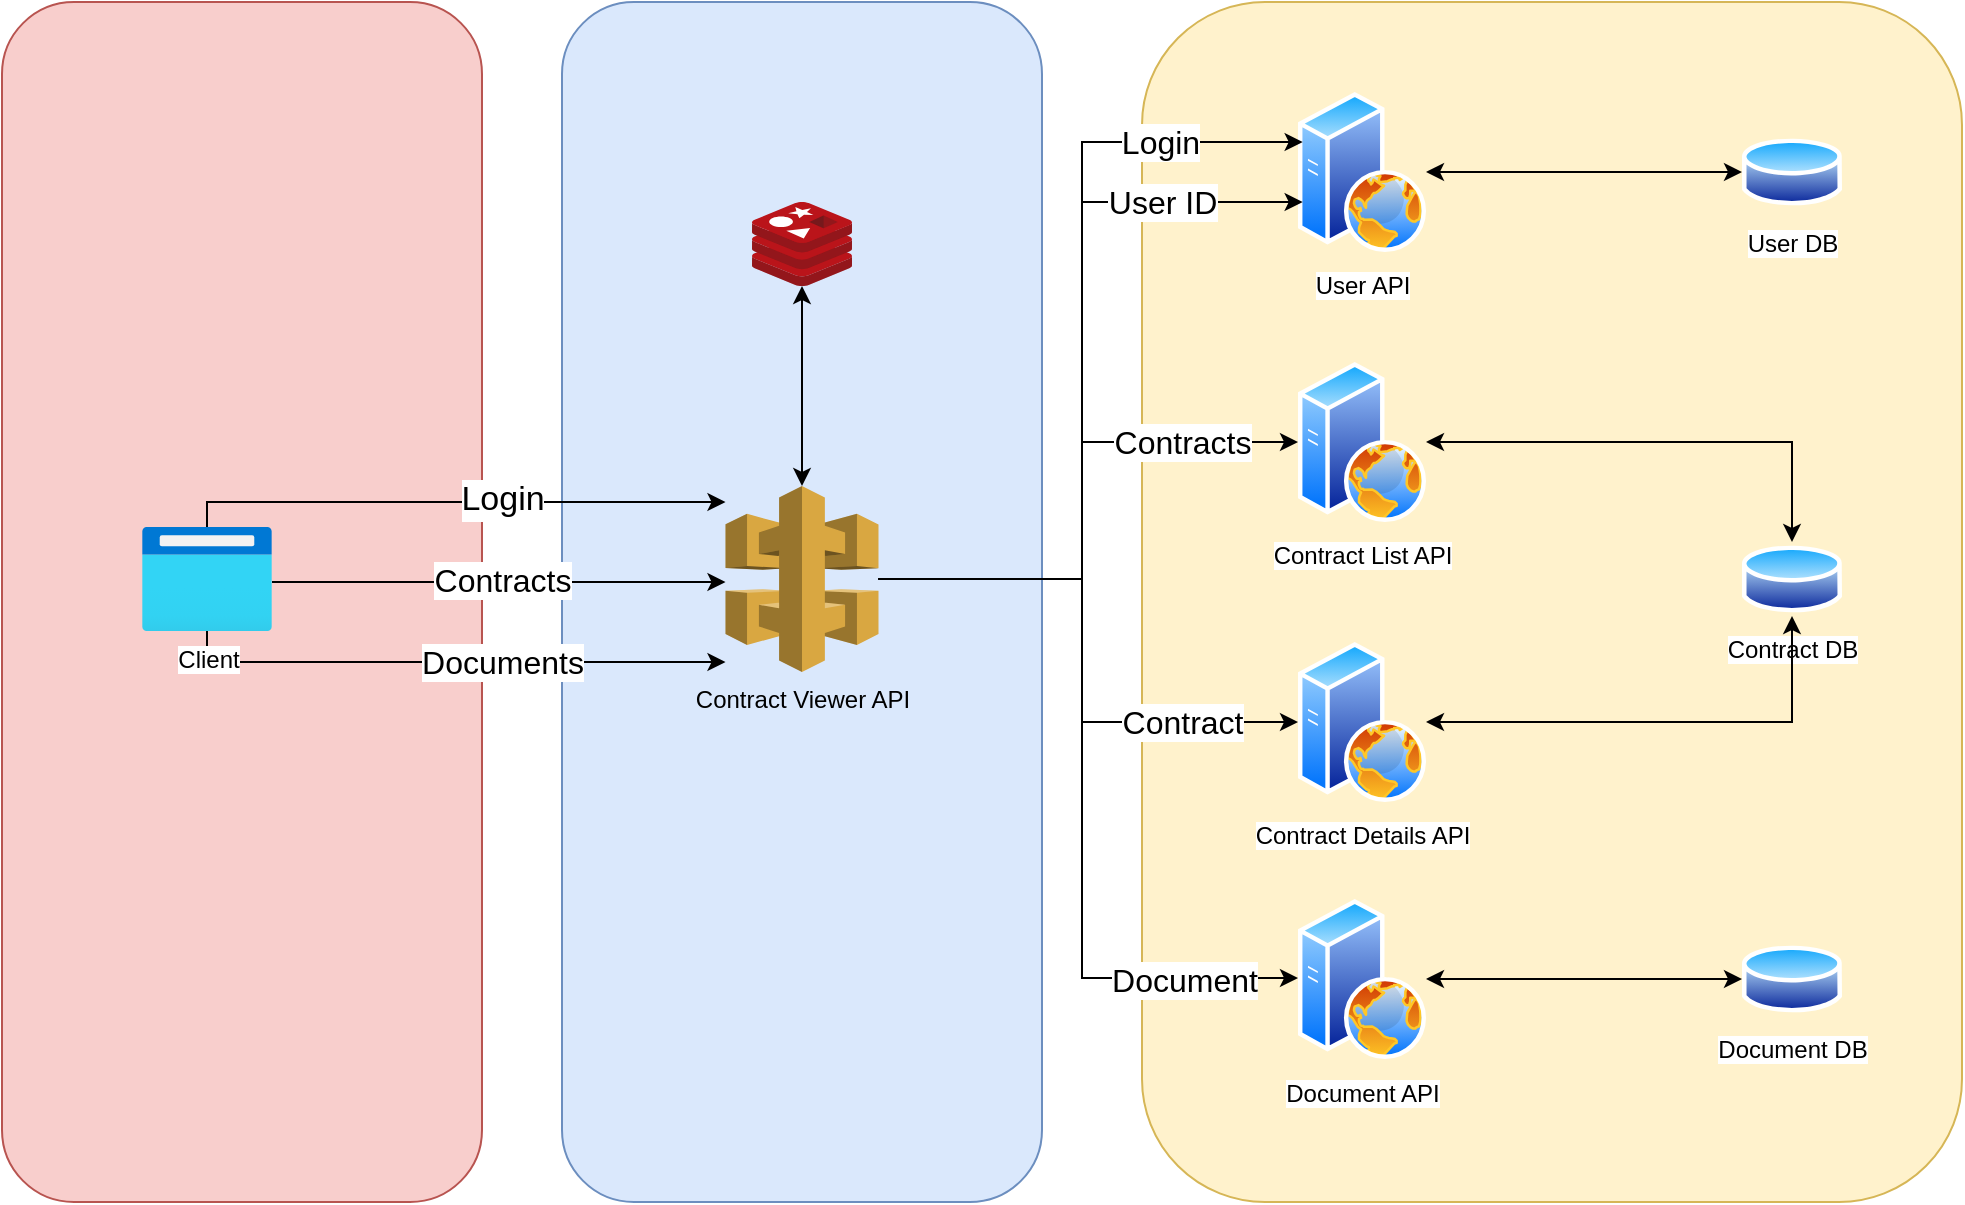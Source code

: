 <mxfile version="26.0.16">
  <diagram name="Page-1" id="gLj3V5wU64BBhGa2zPqV">
    <mxGraphModel dx="1195" dy="697" grid="1" gridSize="10" guides="1" tooltips="1" connect="1" arrows="1" fold="1" page="1" pageScale="1" pageWidth="1169" pageHeight="1654" math="0" shadow="0">
      <root>
        <mxCell id="0" />
        <mxCell id="1" parent="0" />
        <mxCell id="28-LAATM8kHw7nCOFZkA-17" value="" style="rounded=1;whiteSpace=wrap;html=1;fillColor=#fff2cc;strokeColor=#d6b656;" vertex="1" parent="1">
          <mxGeometry x="590" y="160" width="410" height="600" as="geometry" />
        </mxCell>
        <mxCell id="28-LAATM8kHw7nCOFZkA-2" value="Document DB" style="image;aspect=fixed;perimeter=ellipsePerimeter;html=1;align=center;shadow=0;dashed=0;spacingTop=3;image=img/lib/active_directory/database.svg;" vertex="1" parent="1">
          <mxGeometry x="890" y="630" width="50" height="37" as="geometry" />
        </mxCell>
        <mxCell id="28-LAATM8kHw7nCOFZkA-3" value="Contract DB" style="image;aspect=fixed;perimeter=ellipsePerimeter;html=1;align=center;shadow=0;dashed=0;spacingTop=3;image=img/lib/active_directory/database.svg;" vertex="1" parent="1">
          <mxGeometry x="890" y="430" width="50" height="37" as="geometry" />
        </mxCell>
        <mxCell id="28-LAATM8kHw7nCOFZkA-4" value="User DB" style="image;aspect=fixed;perimeter=ellipsePerimeter;html=1;align=center;shadow=0;dashed=0;spacingTop=3;image=img/lib/active_directory/database.svg;" vertex="1" parent="1">
          <mxGeometry x="890" y="226.5" width="50" height="37" as="geometry" />
        </mxCell>
        <mxCell id="28-LAATM8kHw7nCOFZkA-5" style="edgeStyle=orthogonalEdgeStyle;rounded=0;orthogonalLoop=1;jettySize=auto;html=1;exitX=0.5;exitY=1;exitDx=0;exitDy=0;" edge="1" parent="1" source="28-LAATM8kHw7nCOFZkA-3" target="28-LAATM8kHw7nCOFZkA-3">
          <mxGeometry relative="1" as="geometry" />
        </mxCell>
        <mxCell id="28-LAATM8kHw7nCOFZkA-50" style="edgeStyle=orthogonalEdgeStyle;rounded=0;orthogonalLoop=1;jettySize=auto;html=1;startArrow=classic;startFill=1;" edge="1" parent="1" source="28-LAATM8kHw7nCOFZkA-7" target="28-LAATM8kHw7nCOFZkA-4">
          <mxGeometry relative="1" as="geometry" />
        </mxCell>
        <mxCell id="28-LAATM8kHw7nCOFZkA-7" value="User API" style="image;aspect=fixed;perimeter=ellipsePerimeter;html=1;align=center;shadow=0;dashed=0;spacingTop=3;image=img/lib/active_directory/web_server.svg;" vertex="1" parent="1">
          <mxGeometry x="668" y="205" width="64" height="80" as="geometry" />
        </mxCell>
        <mxCell id="28-LAATM8kHw7nCOFZkA-46" style="edgeStyle=orthogonalEdgeStyle;rounded=0;orthogonalLoop=1;jettySize=auto;html=1;startArrow=classic;startFill=1;" edge="1" parent="1" source="28-LAATM8kHw7nCOFZkA-12" target="28-LAATM8kHw7nCOFZkA-3">
          <mxGeometry relative="1" as="geometry" />
        </mxCell>
        <mxCell id="28-LAATM8kHw7nCOFZkA-12" value="Contract List API" style="image;aspect=fixed;perimeter=ellipsePerimeter;html=1;align=center;shadow=0;dashed=0;spacingTop=3;image=img/lib/active_directory/web_server.svg;" vertex="1" parent="1">
          <mxGeometry x="668" y="340" width="64" height="80" as="geometry" />
        </mxCell>
        <mxCell id="28-LAATM8kHw7nCOFZkA-47" style="edgeStyle=orthogonalEdgeStyle;rounded=0;orthogonalLoop=1;jettySize=auto;html=1;startArrow=classic;startFill=1;" edge="1" parent="1" source="28-LAATM8kHw7nCOFZkA-13" target="28-LAATM8kHw7nCOFZkA-3">
          <mxGeometry relative="1" as="geometry" />
        </mxCell>
        <mxCell id="28-LAATM8kHw7nCOFZkA-13" value="Contract Details API" style="image;aspect=fixed;perimeter=ellipsePerimeter;html=1;align=center;shadow=0;dashed=0;spacingTop=3;image=img/lib/active_directory/web_server.svg;" vertex="1" parent="1">
          <mxGeometry x="668" y="480" width="64" height="80" as="geometry" />
        </mxCell>
        <mxCell id="28-LAATM8kHw7nCOFZkA-51" style="edgeStyle=orthogonalEdgeStyle;rounded=0;orthogonalLoop=1;jettySize=auto;html=1;startArrow=classic;startFill=1;" edge="1" parent="1" source="28-LAATM8kHw7nCOFZkA-14" target="28-LAATM8kHw7nCOFZkA-2">
          <mxGeometry relative="1" as="geometry" />
        </mxCell>
        <mxCell id="28-LAATM8kHw7nCOFZkA-14" value="Document API" style="image;aspect=fixed;perimeter=ellipsePerimeter;html=1;align=center;shadow=0;dashed=0;spacingTop=3;image=img/lib/active_directory/web_server.svg;" vertex="1" parent="1">
          <mxGeometry x="668" y="608.5" width="64" height="80" as="geometry" />
        </mxCell>
        <mxCell id="28-LAATM8kHw7nCOFZkA-18" value="" style="rounded=1;whiteSpace=wrap;html=1;fillColor=#dae8fc;strokeColor=#6c8ebf;" vertex="1" parent="1">
          <mxGeometry x="300" y="160" width="240" height="600" as="geometry" />
        </mxCell>
        <mxCell id="28-LAATM8kHw7nCOFZkA-31" style="edgeStyle=orthogonalEdgeStyle;rounded=0;orthogonalLoop=1;jettySize=auto;html=1;" edge="1" parent="1" source="28-LAATM8kHw7nCOFZkA-20" target="28-LAATM8kHw7nCOFZkA-7">
          <mxGeometry relative="1" as="geometry">
            <Array as="points">
              <mxPoint x="560" y="449" />
              <mxPoint x="560" y="230" />
            </Array>
          </mxGeometry>
        </mxCell>
        <mxCell id="28-LAATM8kHw7nCOFZkA-32" value="&lt;font style=&quot;font-size: 16px;&quot;&gt;Login&lt;/font&gt;" style="edgeLabel;html=1;align=center;verticalAlign=middle;resizable=0;points=[];" vertex="1" connectable="0" parent="28-LAATM8kHw7nCOFZkA-31">
          <mxGeometry x="0.594" relative="1" as="geometry">
            <mxPoint x="16" as="offset" />
          </mxGeometry>
        </mxCell>
        <mxCell id="28-LAATM8kHw7nCOFZkA-39" style="edgeStyle=orthogonalEdgeStyle;rounded=0;orthogonalLoop=1;jettySize=auto;html=1;" edge="1" parent="1" source="28-LAATM8kHw7nCOFZkA-20" target="28-LAATM8kHw7nCOFZkA-12">
          <mxGeometry relative="1" as="geometry">
            <Array as="points">
              <mxPoint x="560" y="449" />
              <mxPoint x="560" y="380" />
            </Array>
          </mxGeometry>
        </mxCell>
        <mxCell id="28-LAATM8kHw7nCOFZkA-40" value="&lt;font style=&quot;font-size: 16px;&quot;&gt;Contracts&lt;/font&gt;" style="edgeLabel;html=1;align=center;verticalAlign=middle;resizable=0;points=[];" vertex="1" connectable="0" parent="28-LAATM8kHw7nCOFZkA-39">
          <mxGeometry x="0.748" y="-1" relative="1" as="geometry">
            <mxPoint x="-23" y="-1" as="offset" />
          </mxGeometry>
        </mxCell>
        <mxCell id="28-LAATM8kHw7nCOFZkA-43" style="edgeStyle=orthogonalEdgeStyle;rounded=0;orthogonalLoop=1;jettySize=auto;html=1;" edge="1" parent="1" source="28-LAATM8kHw7nCOFZkA-20" target="28-LAATM8kHw7nCOFZkA-14">
          <mxGeometry relative="1" as="geometry">
            <Array as="points">
              <mxPoint x="560" y="448" />
              <mxPoint x="560" y="648" />
            </Array>
          </mxGeometry>
        </mxCell>
        <mxCell id="28-LAATM8kHw7nCOFZkA-44" value="&lt;font style=&quot;font-size: 16px;&quot;&gt;Document&lt;/font&gt;" style="edgeLabel;html=1;align=center;verticalAlign=middle;resizable=0;points=[];" vertex="1" connectable="0" parent="28-LAATM8kHw7nCOFZkA-43">
          <mxGeometry x="0.679" relative="1" as="geometry">
            <mxPoint x="8" y="1" as="offset" />
          </mxGeometry>
        </mxCell>
        <mxCell id="28-LAATM8kHw7nCOFZkA-48" style="edgeStyle=orthogonalEdgeStyle;rounded=0;orthogonalLoop=1;jettySize=auto;html=1;" edge="1" parent="1" source="28-LAATM8kHw7nCOFZkA-20" target="28-LAATM8kHw7nCOFZkA-13">
          <mxGeometry relative="1" as="geometry">
            <Array as="points">
              <mxPoint x="560" y="449" />
              <mxPoint x="560" y="520" />
            </Array>
          </mxGeometry>
        </mxCell>
        <mxCell id="28-LAATM8kHw7nCOFZkA-49" value="&lt;font style=&quot;font-size: 16px;&quot;&gt;Contract&lt;/font&gt;" style="edgeLabel;html=1;align=center;verticalAlign=middle;resizable=0;points=[];" vertex="1" connectable="0" parent="28-LAATM8kHw7nCOFZkA-48">
          <mxGeometry x="0.771" y="1" relative="1" as="geometry">
            <mxPoint x="-26" y="1" as="offset" />
          </mxGeometry>
        </mxCell>
        <mxCell id="28-LAATM8kHw7nCOFZkA-55" style="edgeStyle=orthogonalEdgeStyle;rounded=0;orthogonalLoop=1;jettySize=auto;html=1;" edge="1" parent="1" source="28-LAATM8kHw7nCOFZkA-20" target="28-LAATM8kHw7nCOFZkA-7">
          <mxGeometry relative="1" as="geometry">
            <Array as="points">
              <mxPoint x="560" y="449" />
              <mxPoint x="560" y="260" />
            </Array>
          </mxGeometry>
        </mxCell>
        <mxCell id="28-LAATM8kHw7nCOFZkA-56" value="&lt;font style=&quot;font-size: 16px;&quot;&gt;User ID&lt;/font&gt;" style="edgeLabel;html=1;align=center;verticalAlign=middle;resizable=0;points=[];" vertex="1" connectable="0" parent="28-LAATM8kHw7nCOFZkA-55">
          <mxGeometry x="0.753" y="3" relative="1" as="geometry">
            <mxPoint x="-21" y="3" as="offset" />
          </mxGeometry>
        </mxCell>
        <mxCell id="28-LAATM8kHw7nCOFZkA-20" value="Contract Viewer API" style="outlineConnect=0;dashed=0;verticalLabelPosition=bottom;verticalAlign=top;align=center;html=1;shape=mxgraph.aws3.api_gateway;fillColor=#D9A741;gradientColor=none;" vertex="1" parent="1">
          <mxGeometry x="381.75" y="402" width="76.5" height="93" as="geometry" />
        </mxCell>
        <mxCell id="28-LAATM8kHw7nCOFZkA-21" value="" style="rounded=1;whiteSpace=wrap;html=1;fillColor=#f8cecc;strokeColor=#b85450;" vertex="1" parent="1">
          <mxGeometry x="20" y="160" width="240" height="600" as="geometry" />
        </mxCell>
        <mxCell id="28-LAATM8kHw7nCOFZkA-26" style="edgeStyle=orthogonalEdgeStyle;rounded=0;orthogonalLoop=1;jettySize=auto;html=1;" edge="1" parent="1" source="28-LAATM8kHw7nCOFZkA-23" target="28-LAATM8kHw7nCOFZkA-20">
          <mxGeometry relative="1" as="geometry">
            <Array as="points">
              <mxPoint x="123" y="410" />
            </Array>
          </mxGeometry>
        </mxCell>
        <mxCell id="28-LAATM8kHw7nCOFZkA-29" value="&lt;font style=&quot;font-size: 17px;&quot;&gt;Login&lt;/font&gt;" style="edgeLabel;html=1;align=center;verticalAlign=middle;resizable=0;points=[];" vertex="1" connectable="0" parent="28-LAATM8kHw7nCOFZkA-26">
          <mxGeometry x="0.058" y="2" relative="1" as="geometry">
            <mxPoint x="16" y="1" as="offset" />
          </mxGeometry>
        </mxCell>
        <mxCell id="28-LAATM8kHw7nCOFZkA-34" style="edgeStyle=orthogonalEdgeStyle;rounded=0;orthogonalLoop=1;jettySize=auto;html=1;" edge="1" parent="1" source="28-LAATM8kHw7nCOFZkA-23" target="28-LAATM8kHw7nCOFZkA-20">
          <mxGeometry relative="1" as="geometry">
            <Array as="points">
              <mxPoint x="270" y="450" />
              <mxPoint x="270" y="450" />
            </Array>
          </mxGeometry>
        </mxCell>
        <mxCell id="28-LAATM8kHw7nCOFZkA-35" value="&lt;font style=&quot;font-size: 16px;&quot;&gt;Contracts&lt;/font&gt;" style="edgeLabel;html=1;align=center;verticalAlign=middle;resizable=0;points=[];" vertex="1" connectable="0" parent="28-LAATM8kHw7nCOFZkA-34">
          <mxGeometry x="0.186" y="2" relative="1" as="geometry">
            <mxPoint x="-20" y="1" as="offset" />
          </mxGeometry>
        </mxCell>
        <mxCell id="28-LAATM8kHw7nCOFZkA-36" style="edgeStyle=orthogonalEdgeStyle;rounded=0;orthogonalLoop=1;jettySize=auto;html=1;" edge="1" parent="1" source="28-LAATM8kHw7nCOFZkA-23" target="28-LAATM8kHw7nCOFZkA-20">
          <mxGeometry relative="1" as="geometry">
            <Array as="points">
              <mxPoint x="123" y="490" />
            </Array>
          </mxGeometry>
        </mxCell>
        <mxCell id="28-LAATM8kHw7nCOFZkA-37" value="&lt;font style=&quot;font-size: 16px;&quot;&gt;Documents&lt;/font&gt;" style="edgeLabel;html=1;align=center;verticalAlign=middle;resizable=0;points=[];" vertex="1" connectable="0" parent="28-LAATM8kHw7nCOFZkA-36">
          <mxGeometry x="-0.061" y="-3" relative="1" as="geometry">
            <mxPoint x="34" y="-3" as="offset" />
          </mxGeometry>
        </mxCell>
        <mxCell id="28-LAATM8kHw7nCOFZkA-23" value="Client" style="image;aspect=fixed;html=1;points=[];align=center;fontSize=12;image=img/lib/azure2/general/Browser.svg;" vertex="1" parent="1">
          <mxGeometry x="90" y="422.5" width="65" height="52" as="geometry" />
        </mxCell>
        <mxCell id="28-LAATM8kHw7nCOFZkA-27" value="" style="image;sketch=0;aspect=fixed;html=1;points=[];align=center;fontSize=12;image=img/lib/mscae/Cache_Redis_Product.svg;" vertex="1" parent="1">
          <mxGeometry x="395" y="260" width="50" height="42" as="geometry" />
        </mxCell>
        <mxCell id="28-LAATM8kHw7nCOFZkA-28" value="" style="endArrow=classic;html=1;rounded=0;startArrow=classic;startFill=1;" edge="1" parent="1" source="28-LAATM8kHw7nCOFZkA-20" target="28-LAATM8kHw7nCOFZkA-27">
          <mxGeometry width="50" height="50" relative="1" as="geometry">
            <mxPoint x="460" y="450" as="sourcePoint" />
            <mxPoint x="510" y="400" as="targetPoint" />
          </mxGeometry>
        </mxCell>
      </root>
    </mxGraphModel>
  </diagram>
</mxfile>
